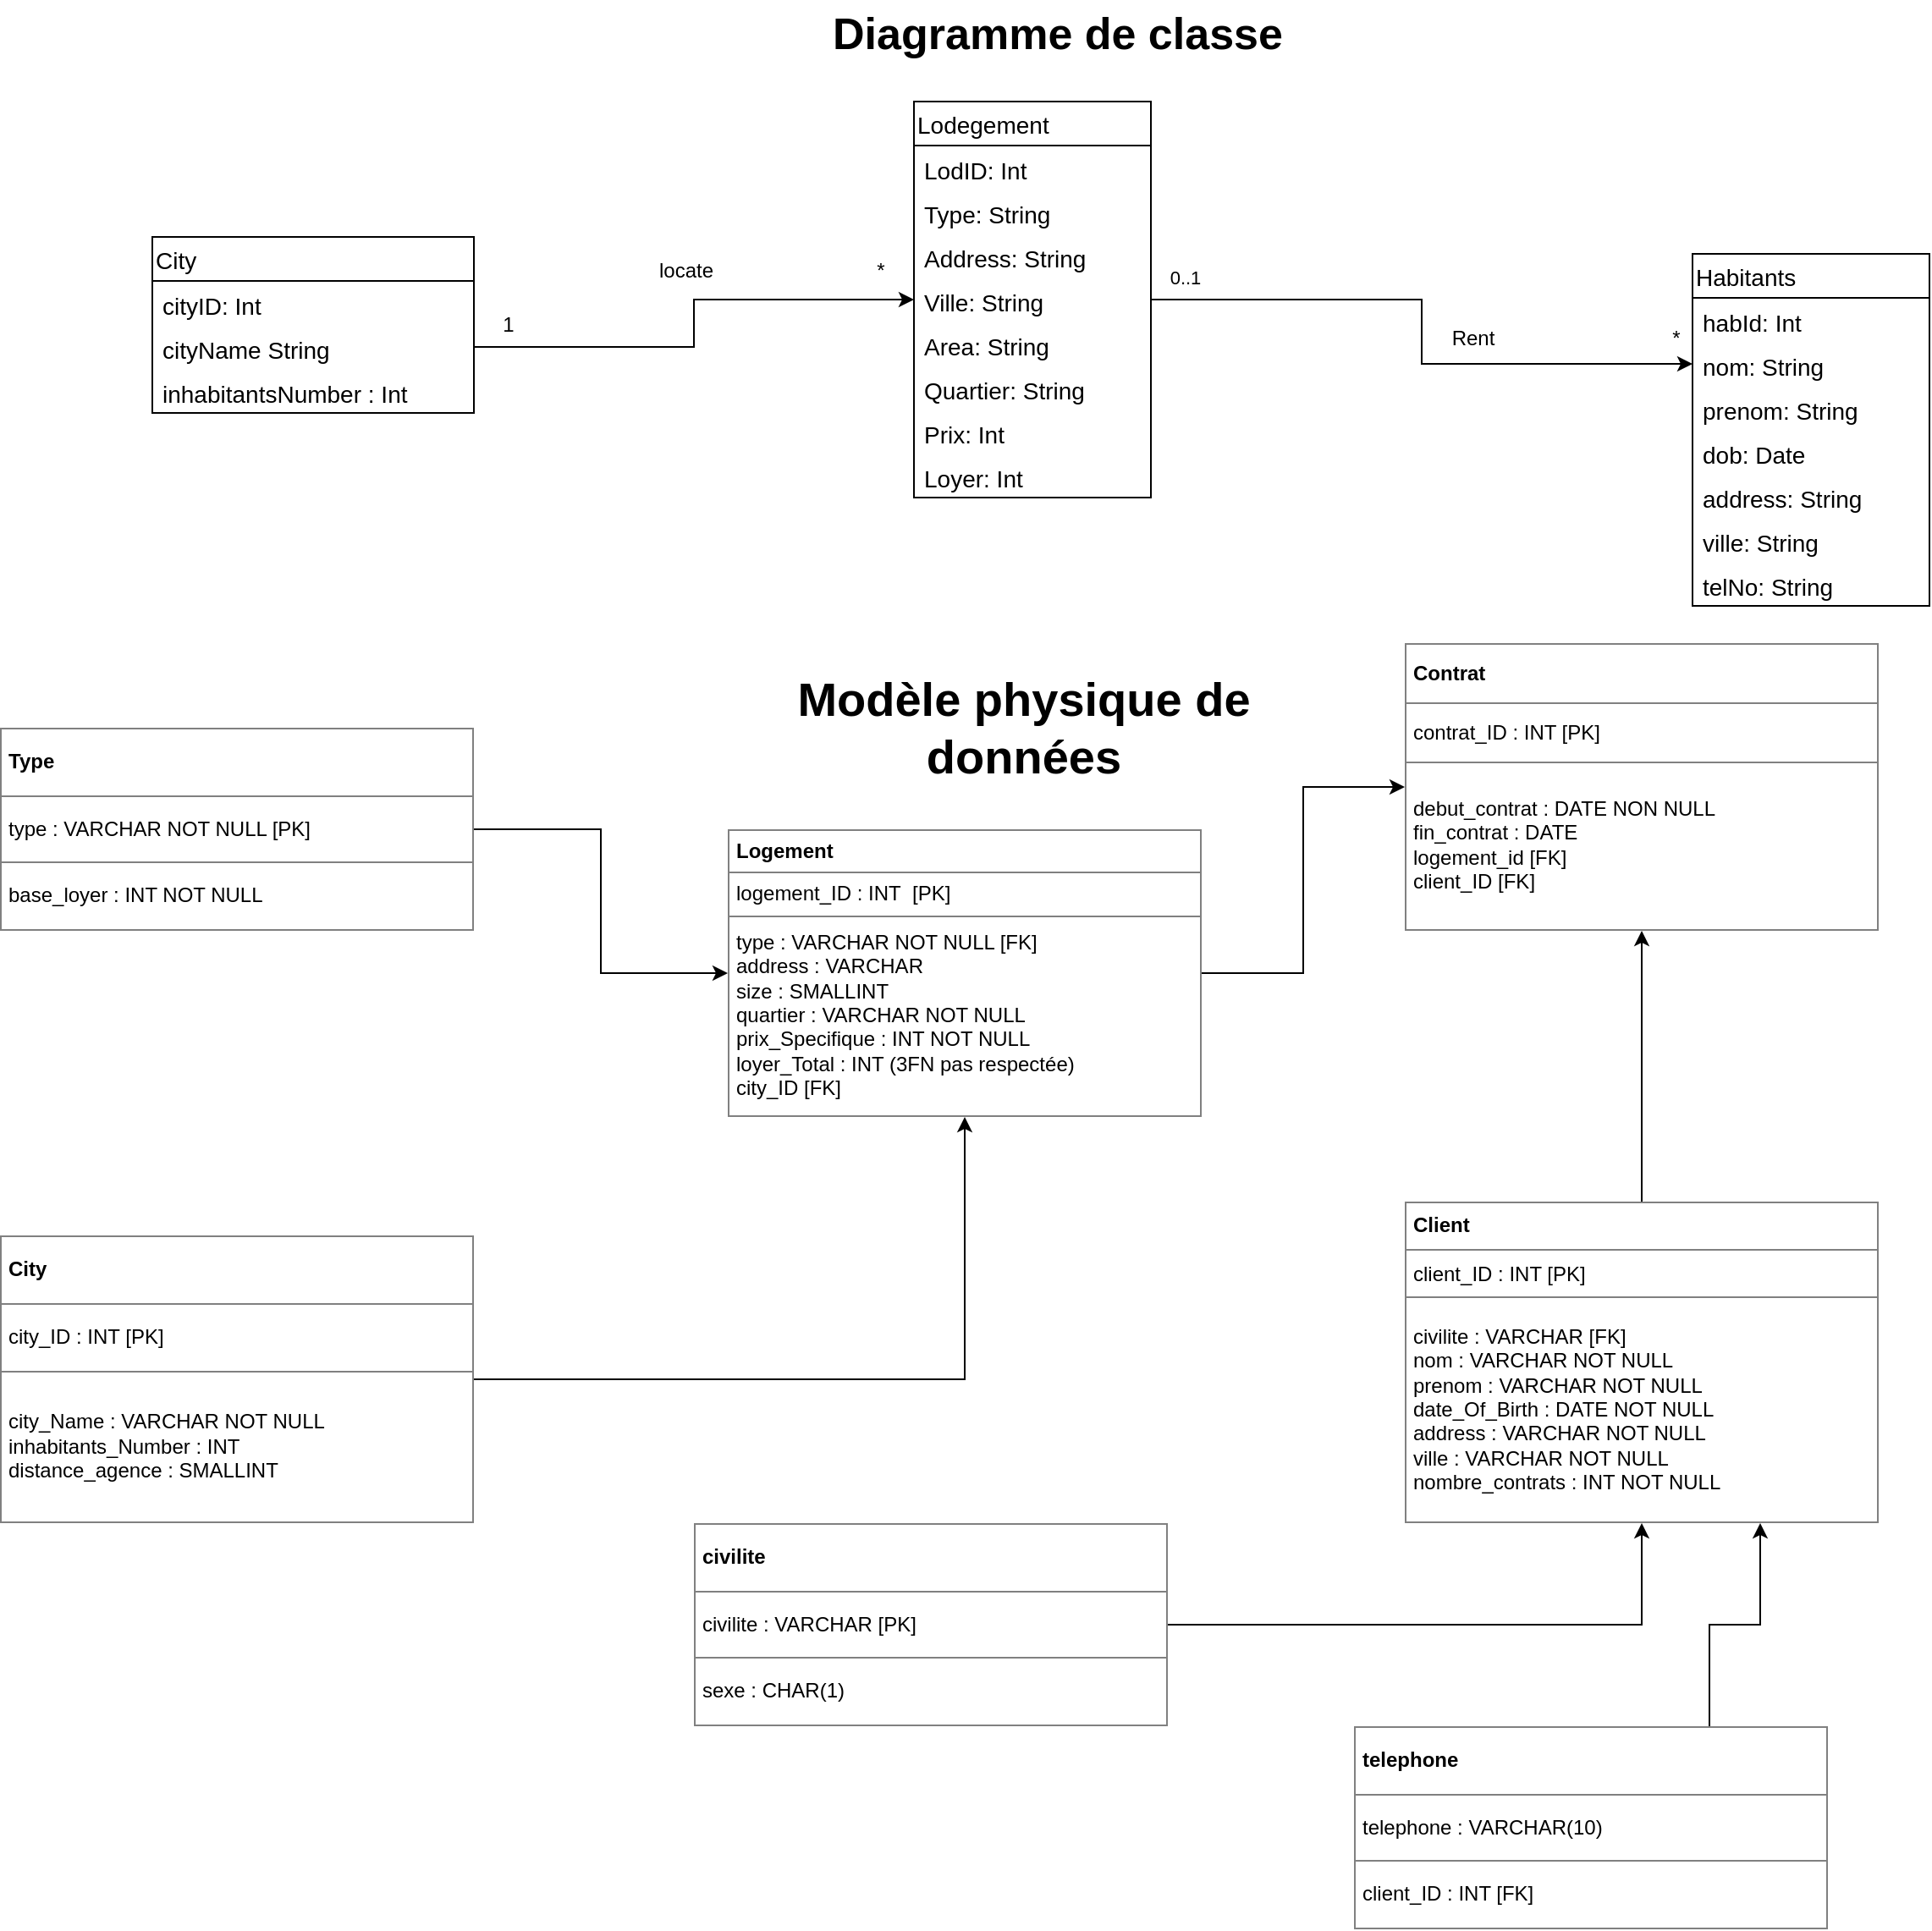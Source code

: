 <mxfile version="14.4.3" type="device"><diagram id="C5RBs43oDa-KdzZeNtuy" name="Page-1"><mxGraphModel dx="1177" dy="722" grid="1" gridSize="10" guides="1" tooltips="1" connect="1" arrows="1" fold="1" page="1" pageScale="1" pageWidth="827" pageHeight="1169" math="0" shadow="0"><root><mxCell id="WIyWlLk6GJQsqaUBKTNV-0"/><mxCell id="WIyWlLk6GJQsqaUBKTNV-1" parent="WIyWlLk6GJQsqaUBKTNV-0"/><mxCell id="KkDDXqoj3eYMXAOLUxIL-49" value="Lodegement" style="swimlane;fontStyle=0;childLayout=stackLayout;horizontal=1;startSize=26;fillColor=none;horizontalStack=0;resizeParent=1;resizeParentMax=0;resizeLast=0;collapsible=1;marginBottom=0;align=left;fontFamily=Helvetica;fontSize=14;" parent="WIyWlLk6GJQsqaUBKTNV-1" vertex="1"><mxGeometry x="-230" y="70" width="140" height="234" as="geometry"/></mxCell><mxCell id="KkDDXqoj3eYMXAOLUxIL-50" value="LodID: Int" style="text;strokeColor=none;fillColor=none;align=left;verticalAlign=top;spacingLeft=4;spacingRight=4;overflow=hidden;rotatable=0;points=[[0,0.5],[1,0.5]];portConstraint=eastwest;fontFamily=Helvetica;fontSize=14;" parent="KkDDXqoj3eYMXAOLUxIL-49" vertex="1"><mxGeometry y="26" width="140" height="26" as="geometry"/></mxCell><mxCell id="KkDDXqoj3eYMXAOLUxIL-52" value="Type: String" style="text;strokeColor=none;fillColor=none;align=left;verticalAlign=top;spacingLeft=4;spacingRight=4;overflow=hidden;rotatable=0;points=[[0,0.5],[1,0.5]];portConstraint=eastwest;fontFamily=Helvetica;fontSize=14;" parent="KkDDXqoj3eYMXAOLUxIL-49" vertex="1"><mxGeometry y="52" width="140" height="26" as="geometry"/></mxCell><mxCell id="KkDDXqoj3eYMXAOLUxIL-54" value="Address: String" style="text;strokeColor=none;fillColor=none;align=left;verticalAlign=top;spacingLeft=4;spacingRight=4;overflow=hidden;rotatable=0;points=[[0,0.5],[1,0.5]];portConstraint=eastwest;fontFamily=Helvetica;fontSize=14;" parent="KkDDXqoj3eYMXAOLUxIL-49" vertex="1"><mxGeometry y="78" width="140" height="26" as="geometry"/></mxCell><mxCell id="KkDDXqoj3eYMXAOLUxIL-55" value="Ville: String" style="text;strokeColor=none;fillColor=none;align=left;verticalAlign=top;spacingLeft=4;spacingRight=4;overflow=hidden;rotatable=0;points=[[0,0.5],[1,0.5]];portConstraint=eastwest;fontFamily=Helvetica;fontSize=14;" parent="KkDDXqoj3eYMXAOLUxIL-49" vertex="1"><mxGeometry y="104" width="140" height="26" as="geometry"/></mxCell><mxCell id="KkDDXqoj3eYMXAOLUxIL-59" value="Area: String" style="text;strokeColor=none;fillColor=none;align=left;verticalAlign=top;spacingLeft=4;spacingRight=4;overflow=hidden;rotatable=0;points=[[0,0.5],[1,0.5]];portConstraint=eastwest;fontFamily=Helvetica;fontSize=14;" parent="KkDDXqoj3eYMXAOLUxIL-49" vertex="1"><mxGeometry y="130" width="140" height="26" as="geometry"/></mxCell><mxCell id="KkDDXqoj3eYMXAOLUxIL-60" value="Quartier: String" style="text;strokeColor=none;fillColor=none;align=left;verticalAlign=top;spacingLeft=4;spacingRight=4;overflow=hidden;rotatable=0;points=[[0,0.5],[1,0.5]];portConstraint=eastwest;fontFamily=Helvetica;fontSize=14;" parent="KkDDXqoj3eYMXAOLUxIL-49" vertex="1"><mxGeometry y="156" width="140" height="26" as="geometry"/></mxCell><mxCell id="KkDDXqoj3eYMXAOLUxIL-138" value="Prix: Int" style="text;strokeColor=none;fillColor=none;align=left;verticalAlign=top;spacingLeft=4;spacingRight=4;overflow=hidden;rotatable=0;points=[[0,0.5],[1,0.5]];portConstraint=eastwest;fontFamily=Helvetica;fontSize=14;" parent="KkDDXqoj3eYMXAOLUxIL-49" vertex="1"><mxGeometry y="182" width="140" height="26" as="geometry"/></mxCell><mxCell id="KkDDXqoj3eYMXAOLUxIL-139" value="Loyer: Int" style="text;strokeColor=none;fillColor=none;align=left;verticalAlign=top;spacingLeft=4;spacingRight=4;overflow=hidden;rotatable=0;points=[[0,0.5],[1,0.5]];portConstraint=eastwest;fontFamily=Helvetica;fontSize=14;" parent="KkDDXqoj3eYMXAOLUxIL-49" vertex="1"><mxGeometry y="208" width="140" height="26" as="geometry"/></mxCell><mxCell id="KkDDXqoj3eYMXAOLUxIL-61" value="Habitants" style="swimlane;fontStyle=0;childLayout=stackLayout;horizontal=1;startSize=26;fillColor=none;horizontalStack=0;resizeParent=1;resizeParentMax=0;resizeLast=0;collapsible=1;marginBottom=0;align=left;fontFamily=Helvetica;fontSize=14;" parent="WIyWlLk6GJQsqaUBKTNV-1" vertex="1"><mxGeometry x="230" y="160" width="140" height="208" as="geometry"/></mxCell><mxCell id="KkDDXqoj3eYMXAOLUxIL-62" value="habId: Int" style="text;strokeColor=none;fillColor=none;align=left;verticalAlign=top;spacingLeft=4;spacingRight=4;overflow=hidden;rotatable=0;points=[[0,0.5],[1,0.5]];portConstraint=eastwest;fontFamily=Helvetica;fontSize=14;" parent="KkDDXqoj3eYMXAOLUxIL-61" vertex="1"><mxGeometry y="26" width="140" height="26" as="geometry"/></mxCell><mxCell id="KkDDXqoj3eYMXAOLUxIL-63" value="nom: String" style="text;strokeColor=none;fillColor=none;align=left;verticalAlign=top;spacingLeft=4;spacingRight=4;overflow=hidden;rotatable=0;points=[[0,0.5],[1,0.5]];portConstraint=eastwest;fontFamily=Helvetica;fontSize=14;" parent="KkDDXqoj3eYMXAOLUxIL-61" vertex="1"><mxGeometry y="52" width="140" height="26" as="geometry"/></mxCell><mxCell id="KkDDXqoj3eYMXAOLUxIL-64" value="prenom: String" style="text;strokeColor=none;fillColor=none;align=left;verticalAlign=top;spacingLeft=4;spacingRight=4;overflow=hidden;rotatable=0;points=[[0,0.5],[1,0.5]];portConstraint=eastwest;fontFamily=Helvetica;fontSize=14;" parent="KkDDXqoj3eYMXAOLUxIL-61" vertex="1"><mxGeometry y="78" width="140" height="26" as="geometry"/></mxCell><mxCell id="KkDDXqoj3eYMXAOLUxIL-65" value="dob: Date" style="text;strokeColor=none;fillColor=none;align=left;verticalAlign=top;spacingLeft=4;spacingRight=4;overflow=hidden;rotatable=0;points=[[0,0.5],[1,0.5]];portConstraint=eastwest;fontFamily=Helvetica;fontSize=14;" parent="KkDDXqoj3eYMXAOLUxIL-61" vertex="1"><mxGeometry y="104" width="140" height="26" as="geometry"/></mxCell><mxCell id="KkDDXqoj3eYMXAOLUxIL-66" value="address: String" style="text;strokeColor=none;fillColor=none;align=left;verticalAlign=top;spacingLeft=4;spacingRight=4;overflow=hidden;rotatable=0;points=[[0,0.5],[1,0.5]];portConstraint=eastwest;fontFamily=Helvetica;fontSize=14;" parent="KkDDXqoj3eYMXAOLUxIL-61" vertex="1"><mxGeometry y="130" width="140" height="26" as="geometry"/></mxCell><mxCell id="KkDDXqoj3eYMXAOLUxIL-67" value="ville: String" style="text;strokeColor=none;fillColor=none;align=left;verticalAlign=top;spacingLeft=4;spacingRight=4;overflow=hidden;rotatable=0;points=[[0,0.5],[1,0.5]];portConstraint=eastwest;fontFamily=Helvetica;fontSize=14;" parent="KkDDXqoj3eYMXAOLUxIL-61" vertex="1"><mxGeometry y="156" width="140" height="26" as="geometry"/></mxCell><mxCell id="KkDDXqoj3eYMXAOLUxIL-143" value="telNo: String" style="text;strokeColor=none;fillColor=none;align=left;verticalAlign=top;spacingLeft=4;spacingRight=4;overflow=hidden;rotatable=0;points=[[0,0.5],[1,0.5]];portConstraint=eastwest;fontFamily=Helvetica;fontSize=14;" parent="KkDDXqoj3eYMXAOLUxIL-61" vertex="1"><mxGeometry y="182" width="140" height="26" as="geometry"/></mxCell><mxCell id="KkDDXqoj3eYMXAOLUxIL-89" value="City" style="swimlane;fontStyle=0;childLayout=stackLayout;horizontal=1;startSize=26;fillColor=none;horizontalStack=0;resizeParent=1;resizeParentMax=0;resizeLast=0;collapsible=1;marginBottom=0;fontSize=14;align=left;fontFamily=Helvetica;" parent="WIyWlLk6GJQsqaUBKTNV-1" vertex="1"><mxGeometry x="-680" y="150" width="190" height="104" as="geometry"/></mxCell><mxCell id="KkDDXqoj3eYMXAOLUxIL-90" value="cityID: Int" style="text;strokeColor=none;fillColor=none;align=left;verticalAlign=top;spacingLeft=4;spacingRight=4;overflow=hidden;rotatable=0;points=[[0,0.5],[1,0.5]];portConstraint=eastwest;fontFamily=Helvetica;fontSize=14;" parent="KkDDXqoj3eYMXAOLUxIL-89" vertex="1"><mxGeometry y="26" width="190" height="26" as="geometry"/></mxCell><mxCell id="KkDDXqoj3eYMXAOLUxIL-91" value="cityName String" style="text;strokeColor=none;fillColor=none;align=left;verticalAlign=top;spacingLeft=4;spacingRight=4;overflow=hidden;rotatable=0;points=[[0,0.5],[1,0.5]];portConstraint=eastwest;fontFamily=Helvetica;fontSize=14;" parent="KkDDXqoj3eYMXAOLUxIL-89" vertex="1"><mxGeometry y="52" width="190" height="26" as="geometry"/></mxCell><mxCell id="KkDDXqoj3eYMXAOLUxIL-141" value="inhabitantsNumber : Int" style="text;strokeColor=none;fillColor=none;align=left;verticalAlign=top;spacingLeft=4;spacingRight=4;overflow=hidden;rotatable=0;points=[[0,0.5],[1,0.5]];portConstraint=eastwest;fontFamily=Helvetica;fontSize=14;" parent="KkDDXqoj3eYMXAOLUxIL-89" vertex="1"><mxGeometry y="78" width="190" height="26" as="geometry"/></mxCell><mxCell id="TzvTQoROKxIV41jEVAwC-0" style="edgeStyle=orthogonalEdgeStyle;rounded=0;orthogonalLoop=1;jettySize=auto;html=1;entryX=0;entryY=0.5;entryDx=0;entryDy=0;" parent="WIyWlLk6GJQsqaUBKTNV-1" source="KkDDXqoj3eYMXAOLUxIL-91" target="KkDDXqoj3eYMXAOLUxIL-55" edge="1"><mxGeometry relative="1" as="geometry"/></mxCell><mxCell id="TzvTQoROKxIV41jEVAwC-2" style="edgeStyle=orthogonalEdgeStyle;rounded=0;orthogonalLoop=1;jettySize=auto;html=1;entryX=0;entryY=0.5;entryDx=0;entryDy=0;" parent="WIyWlLk6GJQsqaUBKTNV-1" source="KkDDXqoj3eYMXAOLUxIL-55" target="KkDDXqoj3eYMXAOLUxIL-63" edge="1"><mxGeometry relative="1" as="geometry"/></mxCell><mxCell id="TzvTQoROKxIV41jEVAwC-3" value="0..1" style="edgeLabel;html=1;align=center;verticalAlign=middle;resizable=0;points=[];" parent="TzvTQoROKxIV41jEVAwC-2" vertex="1" connectable="0"><mxGeometry x="-0.779" y="-2" relative="1" as="geometry"><mxPoint x="-20" y="-15" as="offset"/></mxGeometry></mxCell><mxCell id="TzvTQoROKxIV41jEVAwC-4" value="*" style="text;html=1;align=center;verticalAlign=middle;resizable=0;points=[];autosize=1;" parent="WIyWlLk6GJQsqaUBKTNV-1" vertex="1"><mxGeometry x="210" y="200" width="20" height="20" as="geometry"/></mxCell><mxCell id="TzvTQoROKxIV41jEVAwC-5" value="Rent" style="text;html=1;align=center;verticalAlign=middle;resizable=0;points=[];autosize=1;" parent="WIyWlLk6GJQsqaUBKTNV-1" vertex="1"><mxGeometry x="80" y="200" width="40" height="20" as="geometry"/></mxCell><mxCell id="TzvTQoROKxIV41jEVAwC-6" value="locate" style="text;html=1;align=center;verticalAlign=middle;resizable=0;points=[];autosize=1;" parent="WIyWlLk6GJQsqaUBKTNV-1" vertex="1"><mxGeometry x="-390" y="160" width="50" height="20" as="geometry"/></mxCell><mxCell id="TzvTQoROKxIV41jEVAwC-7" value="1" style="text;html=1;align=center;verticalAlign=middle;resizable=0;points=[];autosize=1;" parent="WIyWlLk6GJQsqaUBKTNV-1" vertex="1"><mxGeometry x="-480" y="192" width="20" height="20" as="geometry"/></mxCell><mxCell id="TzvTQoROKxIV41jEVAwC-8" value="*" style="text;html=1;align=center;verticalAlign=middle;resizable=0;points=[];autosize=1;" parent="WIyWlLk6GJQsqaUBKTNV-1" vertex="1"><mxGeometry x="-260" y="160" width="20" height="20" as="geometry"/></mxCell><mxCell id="UopsFlkgq483_HzQCoc6-1" value="&lt;font style=&quot;font-size: 26px&quot;&gt;&lt;b&gt;&lt;font style=&quot;font-size: 26px&quot;&gt;Diagramme de classe&lt;/font&gt;&lt;/b&gt;&lt;/font&gt;" style="text;html=1;strokeColor=none;fillColor=none;align=center;verticalAlign=middle;whiteSpace=wrap;rounded=0;" parent="WIyWlLk6GJQsqaUBKTNV-1" vertex="1"><mxGeometry x="-330" y="10" width="370" height="40" as="geometry"/></mxCell><mxCell id="UopsFlkgq483_HzQCoc6-3" value="&lt;font style=&quot;font-size: 28px&quot;&gt;&lt;b&gt;Modèle physique de données&lt;/b&gt;&lt;/font&gt;" style="text;html=1;strokeColor=none;fillColor=none;align=center;verticalAlign=middle;whiteSpace=wrap;rounded=0;" parent="WIyWlLk6GJQsqaUBKTNV-1" vertex="1"><mxGeometry x="-350" y="420" width="370" height="40" as="geometry"/></mxCell><mxCell id="UopsFlkgq483_HzQCoc6-82" style="edgeStyle=orthogonalEdgeStyle;rounded=0;orthogonalLoop=1;jettySize=auto;html=1;entryX=0.5;entryY=1;entryDx=0;entryDy=0;" parent="WIyWlLk6GJQsqaUBKTNV-1" source="UopsFlkgq483_HzQCoc6-79" target="UopsFlkgq483_HzQCoc6-80" edge="1"><mxGeometry relative="1" as="geometry"/></mxCell><mxCell id="UopsFlkgq483_HzQCoc6-79" value="&lt;table style=&quot;width: 100% ; height: 100% ; border-collapse: collapse&quot; width=&quot;100%&quot; cellpadding=&quot;4&quot; border=&quot;1&quot; align=&quot;left&quot;&gt;&lt;tbody&gt;&lt;tr&gt;&lt;th&gt;&lt;b&gt;City&lt;/b&gt;&lt;/th&gt;&lt;/tr&gt;&lt;tr&gt;&lt;td&gt;city_ID : INT [PK]&lt;br&gt;&lt;/td&gt;&lt;/tr&gt;&lt;tr&gt;&lt;td&gt;city_Name : VARCHAR NOT NULL&lt;br&gt;inhabitants_Number : INT&lt;br&gt;distance_agence : SMALLINT&lt;br&gt;&lt;/td&gt;&lt;/tr&gt;&lt;/tbody&gt;&lt;/table&gt;" style="text;html=1;strokeColor=none;fillColor=none;overflow=fill;align=left;" parent="WIyWlLk6GJQsqaUBKTNV-1" vertex="1"><mxGeometry x="-770" y="740" width="280" height="170" as="geometry"/></mxCell><mxCell id="UopsFlkgq483_HzQCoc6-84" style="edgeStyle=orthogonalEdgeStyle;rounded=0;orthogonalLoop=1;jettySize=auto;html=1;entryX=0;entryY=0.5;entryDx=0;entryDy=0;" parent="WIyWlLk6GJQsqaUBKTNV-1" source="UopsFlkgq483_HzQCoc6-80" target="UopsFlkgq483_HzQCoc6-83" edge="1"><mxGeometry relative="1" as="geometry"/></mxCell><mxCell id="UopsFlkgq483_HzQCoc6-80" value="&lt;table style=&quot;width: 100% ; height: 100% ; border-collapse: collapse&quot; width=&quot;100%&quot; cellpadding=&quot;4&quot; border=&quot;1&quot; align=&quot;left&quot;&gt;&lt;tbody&gt;&lt;tr&gt;&lt;th&gt;&lt;b&gt;Logement&lt;/b&gt;&lt;/th&gt;&lt;/tr&gt;&lt;tr&gt;&lt;td&gt;logement_ID : INT&amp;nbsp; [PK]&lt;br&gt;&lt;/td&gt;&lt;/tr&gt;&lt;tr&gt;&lt;td&gt;type : VARCHAR NOT NULL [FK]&lt;br&gt;address : VARCHAR&lt;br&gt;size : SMALLINT&lt;br&gt;quartier : VARCHAR NOT NULL&lt;br&gt;prix_Specifique : INT NOT NULL&lt;br&gt;loyer_Total : INT (3FN pas respectée)&lt;br&gt;city_ID [FK]&lt;br&gt;&lt;/td&gt;&lt;/tr&gt;&lt;/tbody&gt;&lt;/table&gt;" style="text;html=1;strokeColor=none;fillColor=none;overflow=fill;align=left;" parent="WIyWlLk6GJQsqaUBKTNV-1" vertex="1"><mxGeometry x="-340" y="500" width="280" height="170" as="geometry"/></mxCell><mxCell id="UopsFlkgq483_HzQCoc6-85" style="edgeStyle=orthogonalEdgeStyle;rounded=0;orthogonalLoop=1;jettySize=auto;html=1;entryX=0.5;entryY=1;entryDx=0;entryDy=0;" parent="WIyWlLk6GJQsqaUBKTNV-1" source="UopsFlkgq483_HzQCoc6-81" target="UopsFlkgq483_HzQCoc6-83" edge="1"><mxGeometry relative="1" as="geometry"/></mxCell><mxCell id="UopsFlkgq483_HzQCoc6-81" value="&lt;table style=&quot;width: 100% ; height: 100% ; border-collapse: collapse&quot; width=&quot;100%&quot; cellpadding=&quot;4&quot; border=&quot;1&quot; align=&quot;left&quot;&gt;&lt;tbody&gt;&lt;tr&gt;&lt;th&gt;&lt;b&gt;Client&lt;/b&gt;&lt;/th&gt;&lt;/tr&gt;&lt;tr&gt;&lt;td&gt;client_ID : INT [PK]&lt;br&gt;&lt;/td&gt;&lt;/tr&gt;&lt;tr&gt;&lt;td&gt;civilite : VARCHAR [FK]&lt;br&gt;nom : VARCHAR NOT NULL&lt;br&gt;prenom : VARCHAR NOT NULL&lt;br&gt;date_Of_Birth : DATE NOT NULL&lt;br&gt;address : VARCHAR NOT NULL&lt;br&gt;ville : VARCHAR NOT NULL&lt;br&gt;nombre_contrats : INT NOT NULL&lt;br&gt;&lt;/td&gt;&lt;/tr&gt;&lt;/tbody&gt;&lt;/table&gt;" style="text;html=1;strokeColor=none;fillColor=none;overflow=fill;align=left;" parent="WIyWlLk6GJQsqaUBKTNV-1" vertex="1"><mxGeometry x="60" y="720" width="280" height="190" as="geometry"/></mxCell><mxCell id="UopsFlkgq483_HzQCoc6-83" value="&lt;table style=&quot;width: 100% ; height: 100% ; border-collapse: collapse&quot; width=&quot;100%&quot; cellpadding=&quot;4&quot; border=&quot;1&quot; align=&quot;left&quot;&gt;&lt;tbody&gt;&lt;tr&gt;&lt;th&gt;&lt;b&gt;Contrat&lt;/b&gt;&lt;/th&gt;&lt;/tr&gt;&lt;tr&gt;&lt;td&gt;contrat_ID : INT [PK]&lt;br&gt;&lt;/td&gt;&lt;/tr&gt;&lt;tr&gt;&lt;td&gt;debut_contrat : DATE NON NULL&lt;br&gt;fin_contrat : DATE&lt;br&gt;logement_id [FK]&lt;br&gt;client_ID [FK]&lt;br&gt;&lt;/td&gt;&lt;/tr&gt;&lt;/tbody&gt;&lt;/table&gt;" style="text;html=1;strokeColor=none;fillColor=none;overflow=fill;align=left;" parent="WIyWlLk6GJQsqaUBKTNV-1" vertex="1"><mxGeometry x="60" y="390" width="280" height="170" as="geometry"/></mxCell><mxCell id="GWBF5oHN1qPIUk4T0E7f-1" style="edgeStyle=orthogonalEdgeStyle;rounded=0;orthogonalLoop=1;jettySize=auto;html=1;entryX=0.5;entryY=1;entryDx=0;entryDy=0;" parent="WIyWlLk6GJQsqaUBKTNV-1" source="GWBF5oHN1qPIUk4T0E7f-0" target="UopsFlkgq483_HzQCoc6-81" edge="1"><mxGeometry relative="1" as="geometry"/></mxCell><mxCell id="GWBF5oHN1qPIUk4T0E7f-0" value="&lt;table style=&quot;width: 100% ; height: 100% ; border-collapse: collapse&quot; width=&quot;100%&quot; cellpadding=&quot;4&quot; border=&quot;1&quot; align=&quot;left&quot;&gt;&lt;tbody&gt;&lt;tr&gt;&lt;th&gt;&lt;b&gt;civilite&lt;/b&gt;&lt;/th&gt;&lt;/tr&gt;&lt;tr&gt;&lt;td&gt;civilite : VARCHAR [PK]&lt;br&gt;&lt;/td&gt;&lt;/tr&gt;&lt;tr&gt;&lt;td&gt;sexe : CHAR(1)&lt;br&gt;&lt;/td&gt;&lt;/tr&gt;&lt;/tbody&gt;&lt;/table&gt;" style="text;html=1;strokeColor=none;fillColor=none;overflow=fill;align=left;" parent="WIyWlLk6GJQsqaUBKTNV-1" vertex="1"><mxGeometry x="-360" y="910" width="280" height="120" as="geometry"/></mxCell><mxCell id="QYv6oA7HNk1juzh5Au04-2" style="edgeStyle=orthogonalEdgeStyle;rounded=0;orthogonalLoop=1;jettySize=auto;html=1;exitX=0.75;exitY=0;exitDx=0;exitDy=0;entryX=0.75;entryY=1;entryDx=0;entryDy=0;" edge="1" parent="WIyWlLk6GJQsqaUBKTNV-1" source="GWBF5oHN1qPIUk4T0E7f-2" target="UopsFlkgq483_HzQCoc6-81"><mxGeometry relative="1" as="geometry"/></mxCell><mxCell id="GWBF5oHN1qPIUk4T0E7f-2" value="&lt;table style=&quot;width: 100% ; height: 100% ; border-collapse: collapse&quot; width=&quot;100%&quot; cellpadding=&quot;4&quot; border=&quot;1&quot; align=&quot;left&quot;&gt;&lt;tbody&gt;&lt;tr&gt;&lt;th&gt;telephone&lt;/th&gt;&lt;/tr&gt;&lt;tr&gt;&lt;td&gt;telephone : VARCHAR(10)&lt;br&gt;&lt;/td&gt;&lt;/tr&gt;&lt;tr&gt;&lt;td&gt;client_ID : INT [FK]&lt;br&gt;&lt;/td&gt;&lt;/tr&gt;&lt;/tbody&gt;&lt;/table&gt;" style="text;html=1;strokeColor=none;fillColor=none;overflow=fill;align=left;" parent="WIyWlLk6GJQsqaUBKTNV-1" vertex="1"><mxGeometry x="30" y="1030" width="280" height="120" as="geometry"/></mxCell><mxCell id="QYv6oA7HNk1juzh5Au04-1" style="edgeStyle=orthogonalEdgeStyle;rounded=0;orthogonalLoop=1;jettySize=auto;html=1;exitX=1;exitY=0.5;exitDx=0;exitDy=0;" edge="1" parent="WIyWlLk6GJQsqaUBKTNV-1" source="QYv6oA7HNk1juzh5Au04-0" target="UopsFlkgq483_HzQCoc6-80"><mxGeometry relative="1" as="geometry"/></mxCell><mxCell id="QYv6oA7HNk1juzh5Au04-0" value="&lt;table style=&quot;width: 100% ; height: 100% ; border-collapse: collapse&quot; width=&quot;100%&quot; cellpadding=&quot;4&quot; border=&quot;1&quot; align=&quot;left&quot;&gt;&lt;tbody&gt;&lt;tr&gt;&lt;th&gt;Type&lt;/th&gt;&lt;/tr&gt;&lt;tr&gt;&lt;td&gt;type : VARCHAR NOT NULL [PK]&lt;br&gt;&lt;/td&gt;&lt;/tr&gt;&lt;tr&gt;&lt;td&gt;base_loyer : INT NOT NULL&lt;br&gt;&lt;/td&gt;&lt;/tr&gt;&lt;/tbody&gt;&lt;/table&gt;" style="text;html=1;strokeColor=none;fillColor=none;overflow=fill;align=left;" vertex="1" parent="WIyWlLk6GJQsqaUBKTNV-1"><mxGeometry x="-770" y="440" width="280" height="120" as="geometry"/></mxCell></root></mxGraphModel></diagram></mxfile>